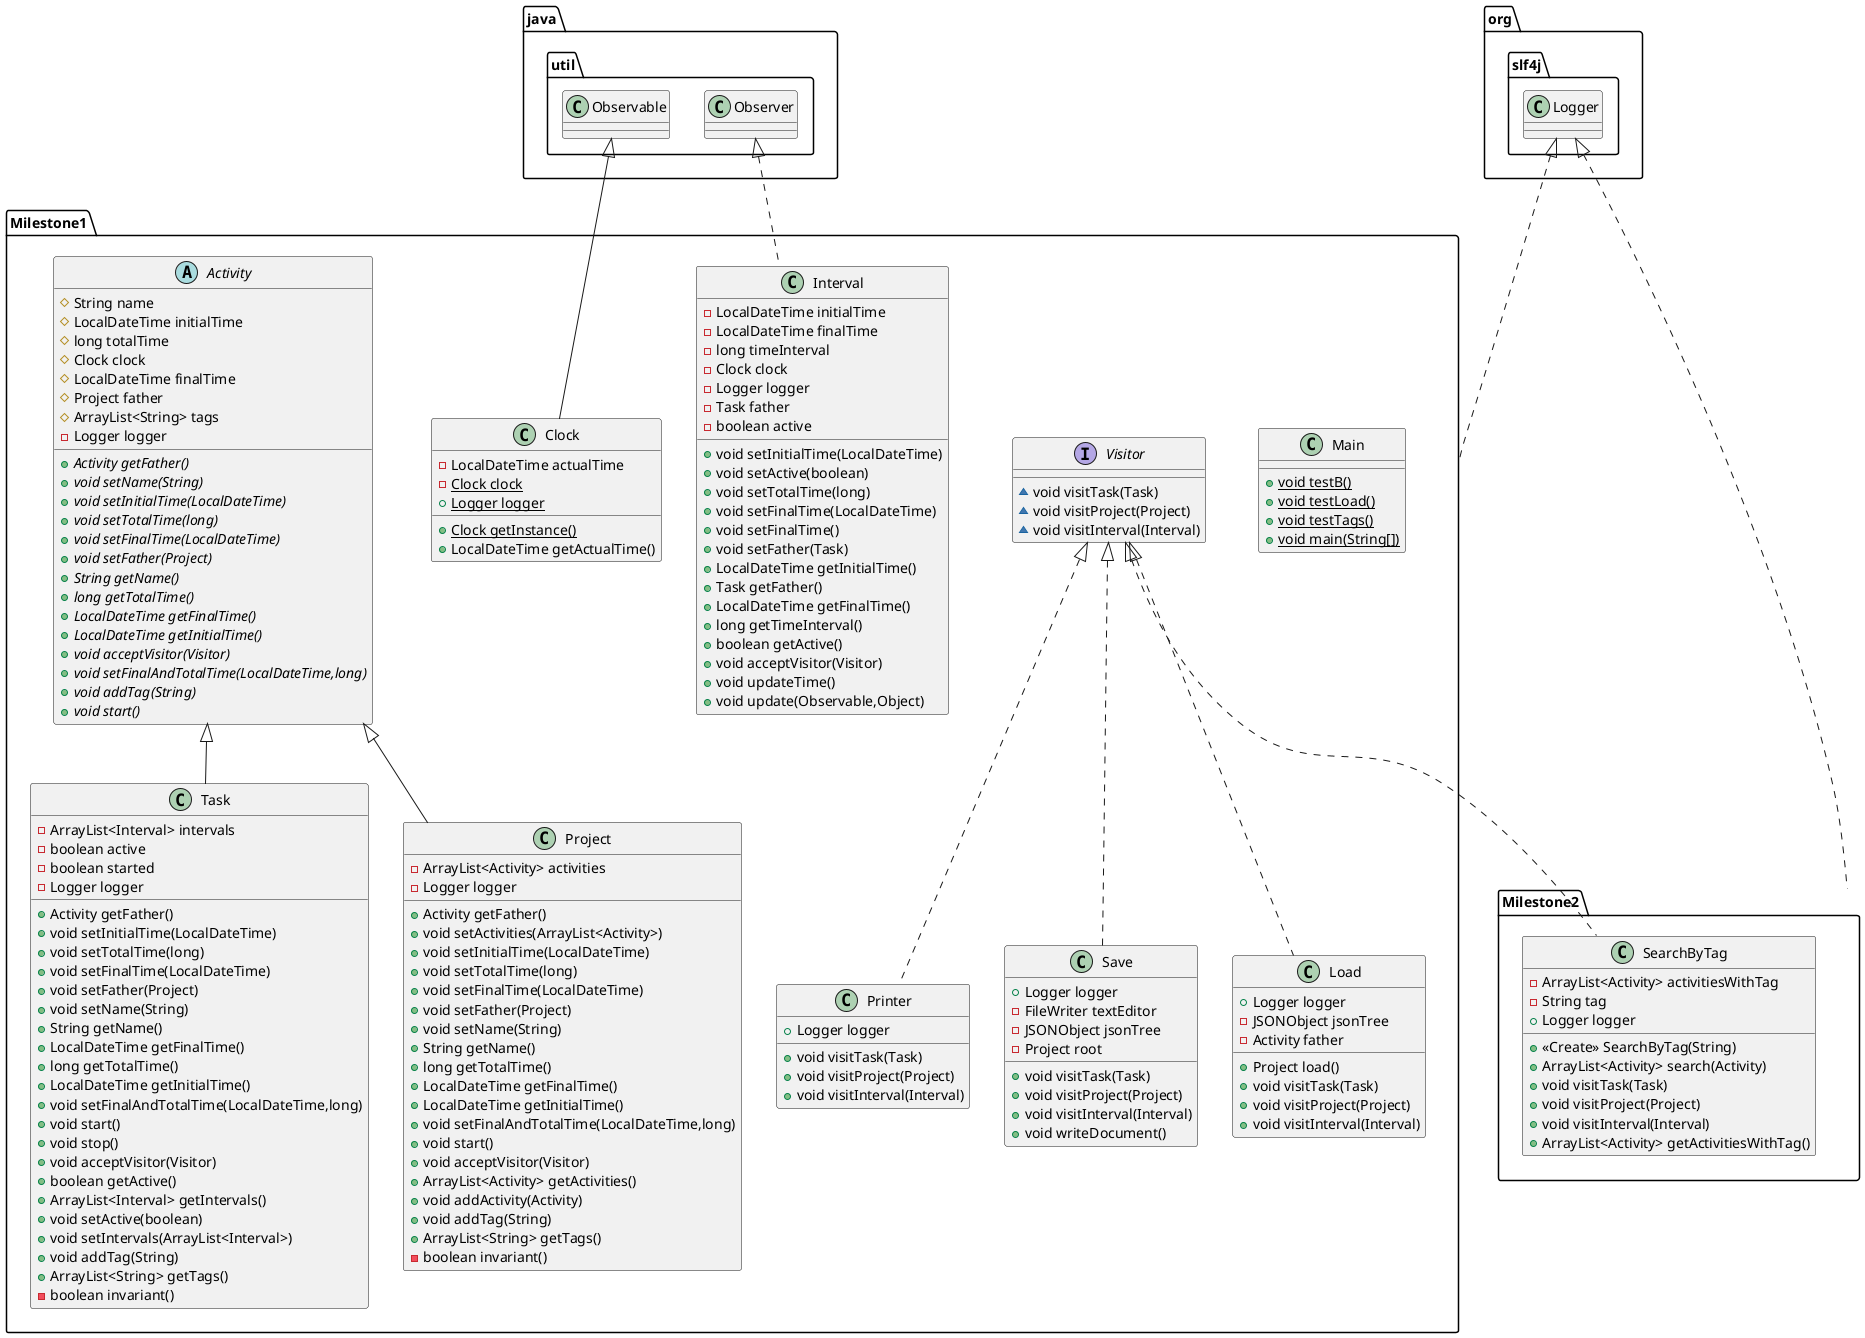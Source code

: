 @startuml
class Milestone1.Main {
+ {static} void testB()
+ {static} void testLoad()
+ {static} void testTags()
+ {static} void main(String[])
}
interface Milestone1.Visitor {
~ void visitTask(Task)
~ void visitProject(Project)
~ void visitInterval(Interval)
}
class Milestone1.Task {
- ArrayList<Interval> intervals
- boolean active
- boolean started
- Logger logger
+ Activity getFather()
+ void setInitialTime(LocalDateTime)
+ void setTotalTime(long)
+ void setFinalTime(LocalDateTime)
+ void setFather(Project)
+ void setName(String)
+ String getName()
+ LocalDateTime getFinalTime()
+ long getTotalTime()
+ LocalDateTime getInitialTime()
+ void setFinalAndTotalTime(LocalDateTime,long)
+ void start()
+ void stop()
+ void acceptVisitor(Visitor)
+ boolean getActive()
+ ArrayList<Interval> getIntervals()
+ void setActive(boolean)
+ void setIntervals(ArrayList<Interval>)
+ void addTag(String)
+ ArrayList<String> getTags()
- boolean invariant()
}
class Milestone1.Interval {
- LocalDateTime initialTime
- LocalDateTime finalTime
- long timeInterval
- Clock clock
- Logger logger
- Task father
- boolean active
+ void setInitialTime(LocalDateTime)
+ void setActive(boolean)
+ void setTotalTime(long)
+ void setFinalTime(LocalDateTime)
+ void setFinalTime()
+ void setFather(Task)
+ LocalDateTime getInitialTime()
+ Task getFather()
+ LocalDateTime getFinalTime()
+ long getTimeInterval()
+ boolean getActive()
+ void acceptVisitor(Visitor)
+ void updateTime()
+ void update(Observable,Object)
}
class Milestone1.Printer {
+ Logger logger
+ void visitTask(Task)
+ void visitProject(Project)
+ void visitInterval(Interval)
}
class Milestone1.Project {
- ArrayList<Activity> activities
- Logger logger
+ Activity getFather()
+ void setActivities(ArrayList<Activity>)
+ void setInitialTime(LocalDateTime)
+ void setTotalTime(long)
+ void setFinalTime(LocalDateTime)
+ void setFather(Project)
+ void setName(String)
+ String getName()
+ long getTotalTime()
+ LocalDateTime getFinalTime()
+ LocalDateTime getInitialTime()
+ void setFinalAndTotalTime(LocalDateTime,long)
+ void start()
+ void acceptVisitor(Visitor)
+ ArrayList<Activity> getActivities()
+ void addActivity(Activity)
+ void addTag(String)
+ ArrayList<String> getTags()
- boolean invariant()
}
class Milestone1.Clock {
- LocalDateTime actualTime
- {static} Clock clock
+ {static} Logger logger
+ {static} Clock getInstance()
+ LocalDateTime getActualTime()
}
abstract class Milestone1.Activity {
# String name
# LocalDateTime initialTime
# long totalTime
# Clock clock
# LocalDateTime finalTime
# Project father
# ArrayList<String> tags
- Logger logger
+ {abstract}Activity getFather()
+ {abstract}void setName(String)
+ {abstract}void setInitialTime(LocalDateTime)
+ {abstract}void setTotalTime(long)
+ {abstract}void setFinalTime(LocalDateTime)
+ {abstract}void setFather(Project)
+ {abstract}String getName()
+ {abstract}long getTotalTime()
+ {abstract}LocalDateTime getFinalTime()
+ {abstract}LocalDateTime getInitialTime()
+ {abstract}void acceptVisitor(Visitor)
+ {abstract}void setFinalAndTotalTime(LocalDateTime,long)
+ {abstract}void addTag(String)
+ {abstract}void start()
}
class Milestone1.Save {
+ Logger logger
- FileWriter textEditor
- JSONObject jsonTree
- Project root
+ void visitTask(Task)
+ void visitProject(Project)
+ void visitInterval(Interval)
+ void writeDocument()
}
class Milestone1.Load {
+ Logger logger
- JSONObject jsonTree
- Activity father
+ Project load()
+ void visitTask(Task)
+ void visitProject(Project)
+ void visitInterval(Interval)
}

class Milestone2.SearchByTag {
- ArrayList<Activity> activitiesWithTag
- String tag
+ Logger logger
+ <<Create>> SearchByTag(String)
+ ArrayList<Activity> search(Activity)
+ void visitTask(Task)
+ void visitProject(Project)
+ void visitInterval(Interval)
+ ArrayList<Activity> getActivitiesWithTag()
}



org.slf4j.Logger <|.. Milestone1
org.slf4j.Logger <|.. Milestone2
Milestone1.Visitor <|.. Milestone2.SearchByTag
Milestone1.Activity <|-- Milestone1.Task
java.util.Observer <|.. Milestone1.Interval
Milestone1.Visitor <|.. Milestone1.Printer
Milestone1.Activity <|-- Milestone1.Project
java.util.Observable <|-- Milestone1.Clock
Milestone1.Visitor <|.. Milestone1.Save
Milestone1.Visitor <|.. Milestone1.Load
@enduml